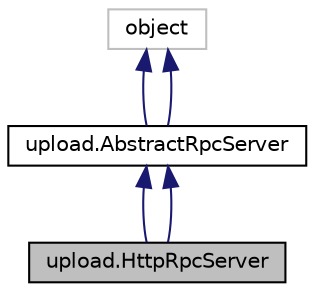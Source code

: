 digraph "upload.HttpRpcServer"
{
 // LATEX_PDF_SIZE
  edge [fontname="Helvetica",fontsize="10",labelfontname="Helvetica",labelfontsize="10"];
  node [fontname="Helvetica",fontsize="10",shape=record];
  Node1 [label="upload.HttpRpcServer",height=0.2,width=0.4,color="black", fillcolor="grey75", style="filled", fontcolor="black",tooltip="elif e.code >= 500 and e.code < 600:"];
  Node2 -> Node1 [dir="back",color="midnightblue",fontsize="10",style="solid",fontname="Helvetica"];
  Node2 [label="upload.AbstractRpcServer",height=0.2,width=0.4,color="black", fillcolor="white", style="filled",URL="$classupload_1_1_abstract_rpc_server.html",tooltip=" "];
  Node3 -> Node2 [dir="back",color="midnightblue",fontsize="10",style="solid",fontname="Helvetica"];
  Node3 [label="object",height=0.2,width=0.4,color="grey75", fillcolor="white", style="filled",tooltip=" "];
  Node3 -> Node2 [dir="back",color="midnightblue",fontsize="10",style="solid",fontname="Helvetica"];
  Node2 -> Node1 [dir="back",color="midnightblue",fontsize="10",style="solid",fontname="Helvetica"];
}
